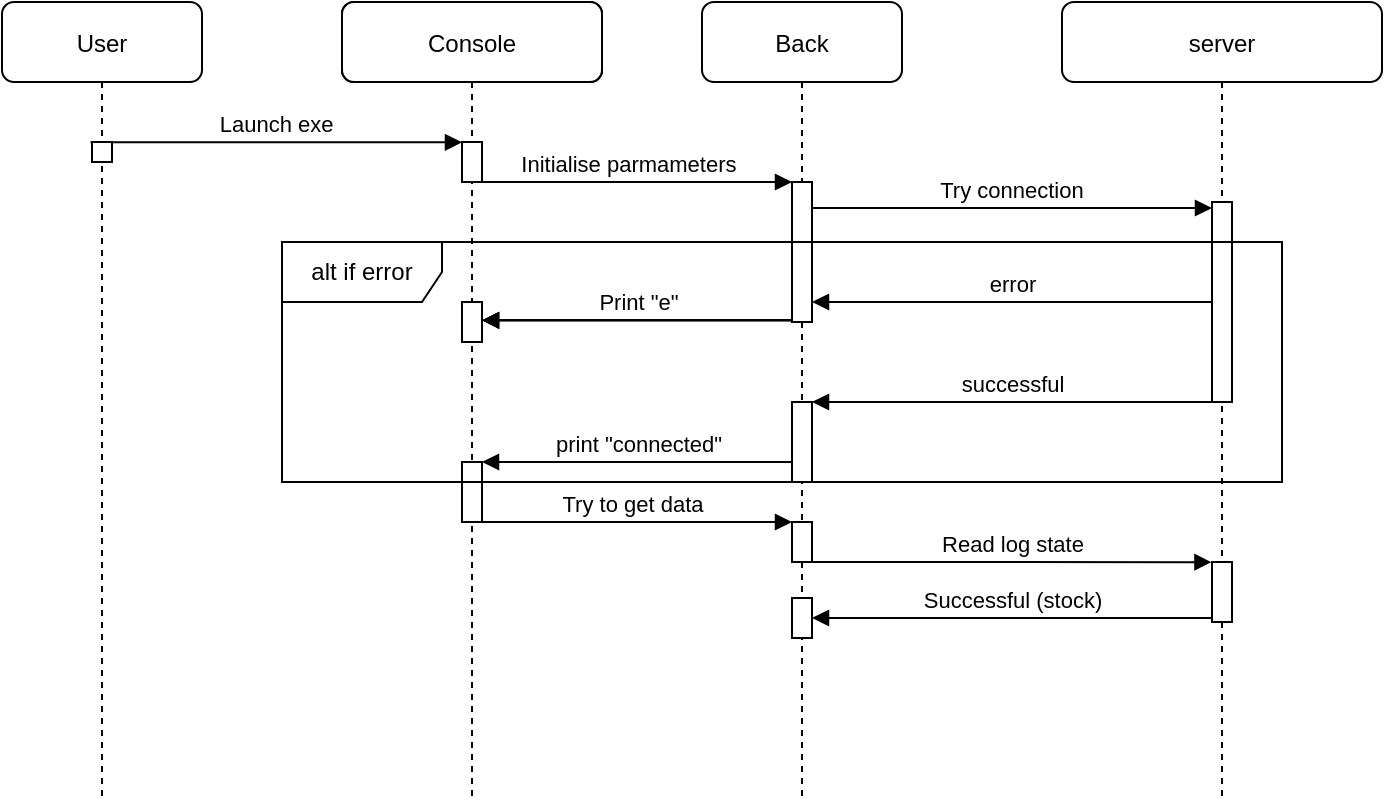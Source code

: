 <mxfile version="20.7.2" type="onedrive"><diagram id="axHUX0fS9Ukx03HSkemn" name="Page-1"><mxGraphModel dx="1769" dy="931" grid="1" gridSize="10" guides="1" tooltips="1" connect="1" arrows="1" fold="1" page="1" pageScale="1" pageWidth="827" pageHeight="1169" math="0" shadow="0"><root><mxCell id="0"/><mxCell id="1" parent="0"/><mxCell id="wlMc8UXqlOiO8jdMDO97-1" value="Console" style="shape=umlLifeline;perimeter=lifelinePerimeter;container=1;collapsible=0;recursiveResize=0;rounded=1;shadow=0;strokeWidth=1;" vertex="1" parent="1"><mxGeometry x="120" y="80" width="130" height="400" as="geometry"/></mxCell><mxCell id="wlMc8UXqlOiO8jdMDO97-2" value="" style="points=[];perimeter=orthogonalPerimeter;rounded=0;shadow=0;strokeWidth=1;" vertex="1" parent="wlMc8UXqlOiO8jdMDO97-1"><mxGeometry x="60" y="70" width="10" height="20" as="geometry"/></mxCell><mxCell id="wlMc8UXqlOiO8jdMDO97-3" value="" style="points=[];perimeter=orthogonalPerimeter;rounded=0;shadow=0;strokeWidth=1;" vertex="1" parent="wlMc8UXqlOiO8jdMDO97-1"><mxGeometry x="60" y="150" width="10" height="20" as="geometry"/></mxCell><mxCell id="wlMc8UXqlOiO8jdMDO97-4" value="Print &quot;e&quot;" style="html=1;verticalAlign=bottom;endArrow=block;rounded=0;" edge="1" parent="wlMc8UXqlOiO8jdMDO97-1" target="wlMc8UXqlOiO8jdMDO97-3"><mxGeometry width="80" relative="1" as="geometry"><mxPoint x="225" y="159.17" as="sourcePoint"/><mxPoint x="120" y="180" as="targetPoint"/></mxGeometry></mxCell><mxCell id="wlMc8UXqlOiO8jdMDO97-5" value="" style="points=[];perimeter=orthogonalPerimeter;rounded=0;shadow=0;strokeWidth=1;" vertex="1" parent="wlMc8UXqlOiO8jdMDO97-1"><mxGeometry x="60" y="230" width="10" height="30" as="geometry"/></mxCell><mxCell id="wlMc8UXqlOiO8jdMDO97-6" value="Back" style="shape=umlLifeline;perimeter=lifelinePerimeter;container=1;collapsible=0;recursiveResize=0;rounded=1;shadow=0;strokeWidth=1;" vertex="1" parent="1"><mxGeometry x="300" y="80" width="100" height="400" as="geometry"/></mxCell><mxCell id="wlMc8UXqlOiO8jdMDO97-7" value="" style="points=[];perimeter=orthogonalPerimeter;rounded=0;shadow=0;strokeWidth=1;" vertex="1" parent="wlMc8UXqlOiO8jdMDO97-6"><mxGeometry x="45" y="90" width="10" height="70" as="geometry"/></mxCell><mxCell id="wlMc8UXqlOiO8jdMDO97-8" value="" style="points=[];perimeter=orthogonalPerimeter;rounded=0;shadow=0;strokeWidth=1;" vertex="1" parent="wlMc8UXqlOiO8jdMDO97-6"><mxGeometry x="45" y="200" width="10" height="40" as="geometry"/></mxCell><mxCell id="wlMc8UXqlOiO8jdMDO97-9" value="print &quot;connected&quot;" style="html=1;verticalAlign=bottom;endArrow=block;rounded=0;" edge="1" parent="wlMc8UXqlOiO8jdMDO97-6" target="wlMc8UXqlOiO8jdMDO97-5"><mxGeometry width="80" relative="1" as="geometry"><mxPoint x="45.0" y="230.0" as="sourcePoint"/><mxPoint x="-120" y="230" as="targetPoint"/></mxGeometry></mxCell><mxCell id="wlMc8UXqlOiO8jdMDO97-10" value="" style="points=[];perimeter=orthogonalPerimeter;rounded=0;shadow=0;strokeWidth=1;" vertex="1" parent="wlMc8UXqlOiO8jdMDO97-6"><mxGeometry x="45" y="260" width="10" height="20" as="geometry"/></mxCell><mxCell id="wlMc8UXqlOiO8jdMDO97-13" value="Console" style="shape=umlLifeline;perimeter=lifelinePerimeter;container=1;collapsible=0;recursiveResize=0;rounded=1;shadow=0;strokeWidth=1;" vertex="1" parent="wlMc8UXqlOiO8jdMDO97-6"><mxGeometry x="-180" width="130" height="400" as="geometry"/></mxCell><mxCell id="wlMc8UXqlOiO8jdMDO97-14" value="" style="points=[];perimeter=orthogonalPerimeter;rounded=0;shadow=0;strokeWidth=1;" vertex="1" parent="wlMc8UXqlOiO8jdMDO97-13"><mxGeometry x="60" y="70" width="10" height="20" as="geometry"/></mxCell><mxCell id="wlMc8UXqlOiO8jdMDO97-15" value="" style="points=[];perimeter=orthogonalPerimeter;rounded=0;shadow=0;strokeWidth=1;" vertex="1" parent="wlMc8UXqlOiO8jdMDO97-13"><mxGeometry x="60" y="150" width="10" height="20" as="geometry"/></mxCell><mxCell id="wlMc8UXqlOiO8jdMDO97-16" value="Print &quot;e&quot;" style="html=1;verticalAlign=bottom;endArrow=block;rounded=0;" edge="1" parent="wlMc8UXqlOiO8jdMDO97-13" target="wlMc8UXqlOiO8jdMDO97-15"><mxGeometry width="80" relative="1" as="geometry"><mxPoint x="225" y="159.17" as="sourcePoint"/><mxPoint x="120" y="180" as="targetPoint"/></mxGeometry></mxCell><mxCell id="wlMc8UXqlOiO8jdMDO97-17" value="" style="points=[];perimeter=orthogonalPerimeter;rounded=0;shadow=0;strokeWidth=1;" vertex="1" parent="wlMc8UXqlOiO8jdMDO97-13"><mxGeometry x="60" y="230" width="10" height="30" as="geometry"/></mxCell><mxCell id="wlMc8UXqlOiO8jdMDO97-18" value="Console" style="shape=umlLifeline;perimeter=lifelinePerimeter;container=1;collapsible=0;recursiveResize=0;rounded=1;shadow=0;strokeWidth=1;" vertex="1" parent="wlMc8UXqlOiO8jdMDO97-6"><mxGeometry x="-180" width="130" height="400" as="geometry"/></mxCell><mxCell id="wlMc8UXqlOiO8jdMDO97-19" value="" style="points=[];perimeter=orthogonalPerimeter;rounded=0;shadow=0;strokeWidth=1;" vertex="1" parent="wlMc8UXqlOiO8jdMDO97-18"><mxGeometry x="60" y="70" width="10" height="20" as="geometry"/></mxCell><mxCell id="wlMc8UXqlOiO8jdMDO97-20" value="" style="points=[];perimeter=orthogonalPerimeter;rounded=0;shadow=0;strokeWidth=1;" vertex="1" parent="wlMc8UXqlOiO8jdMDO97-18"><mxGeometry x="60" y="150" width="10" height="20" as="geometry"/></mxCell><mxCell id="wlMc8UXqlOiO8jdMDO97-21" value="Print &quot;e&quot;" style="html=1;verticalAlign=bottom;endArrow=block;rounded=0;" edge="1" parent="wlMc8UXqlOiO8jdMDO97-18" target="wlMc8UXqlOiO8jdMDO97-20"><mxGeometry width="80" relative="1" as="geometry"><mxPoint x="225" y="159.17" as="sourcePoint"/><mxPoint x="120" y="180" as="targetPoint"/></mxGeometry></mxCell><mxCell id="wlMc8UXqlOiO8jdMDO97-22" value="" style="points=[];perimeter=orthogonalPerimeter;rounded=0;shadow=0;strokeWidth=1;" vertex="1" parent="wlMc8UXqlOiO8jdMDO97-18"><mxGeometry x="60" y="230" width="10" height="30" as="geometry"/></mxCell><mxCell id="wlMc8UXqlOiO8jdMDO97-47" value="" style="points=[];perimeter=orthogonalPerimeter;rounded=0;shadow=0;strokeWidth=1;" vertex="1" parent="wlMc8UXqlOiO8jdMDO97-6"><mxGeometry x="45" y="298" width="10" height="20" as="geometry"/></mxCell><mxCell id="wlMc8UXqlOiO8jdMDO97-29" value="Initialise parmameters " style="verticalAlign=bottom;endArrow=block;entryX=0;entryY=0;shadow=0;strokeWidth=1;" edge="1" parent="1" source="wlMc8UXqlOiO8jdMDO97-1" target="wlMc8UXqlOiO8jdMDO97-7"><mxGeometry relative="1" as="geometry"><mxPoint x="275" y="160" as="sourcePoint"/></mxGeometry></mxCell><mxCell id="wlMc8UXqlOiO8jdMDO97-30" value="server" style="shape=umlLifeline;perimeter=lifelinePerimeter;container=1;collapsible=0;recursiveResize=0;rounded=1;shadow=0;strokeWidth=1;" vertex="1" parent="1"><mxGeometry x="480" y="80" width="160" height="400" as="geometry"/></mxCell><mxCell id="wlMc8UXqlOiO8jdMDO97-31" value="" style="points=[];perimeter=orthogonalPerimeter;rounded=0;shadow=0;strokeWidth=1;" vertex="1" parent="wlMc8UXqlOiO8jdMDO97-30"><mxGeometry x="75" y="100" width="10" height="100" as="geometry"/></mxCell><mxCell id="wlMc8UXqlOiO8jdMDO97-32" value="Launch exe" style="verticalAlign=bottom;endArrow=block;shadow=0;strokeWidth=1;exitX=0.929;exitY=0.014;exitDx=0;exitDy=0;exitPerimeter=0;" edge="1" parent="1" target="wlMc8UXqlOiO8jdMDO97-2"><mxGeometry relative="1" as="geometry"><mxPoint x="-5.71" y="150.14" as="sourcePoint"/><mxPoint x="160" y="170" as="targetPoint"/></mxGeometry></mxCell><mxCell id="wlMc8UXqlOiO8jdMDO97-33" value="Try connection" style="verticalAlign=bottom;endArrow=block;shadow=0;strokeWidth=1;" edge="1" parent="1"><mxGeometry relative="1" as="geometry"><mxPoint x="355" y="183" as="sourcePoint"/><mxPoint x="555" y="183" as="targetPoint"/></mxGeometry></mxCell><mxCell id="wlMc8UXqlOiO8jdMDO97-34" value="successful" style="html=1;verticalAlign=bottom;endArrow=block;rounded=0;" edge="1" parent="1" source="wlMc8UXqlOiO8jdMDO97-31" target="wlMc8UXqlOiO8jdMDO97-8"><mxGeometry width="80" relative="1" as="geometry"><mxPoint x="555" y="249.76" as="sourcePoint"/><mxPoint x="400" y="280" as="targetPoint"/></mxGeometry></mxCell><mxCell id="wlMc8UXqlOiO8jdMDO97-35" value="Try to get data" style="html=1;verticalAlign=bottom;endArrow=block;rounded=0;exitX=0.5;exitY=1;exitDx=0;exitDy=0;exitPerimeter=0;" edge="1" parent="1" source="wlMc8UXqlOiO8jdMDO97-5" target="wlMc8UXqlOiO8jdMDO97-10"><mxGeometry width="80" relative="1" as="geometry"><mxPoint x="180" y="350" as="sourcePoint"/><mxPoint x="260" y="350" as="targetPoint"/></mxGeometry></mxCell><mxCell id="wlMc8UXqlOiO8jdMDO97-36" value="" style="points=[];perimeter=orthogonalPerimeter;rounded=0;shadow=0;strokeWidth=1;" vertex="1" parent="1"><mxGeometry x="555" y="360" width="10" height="30" as="geometry"/></mxCell><mxCell id="wlMc8UXqlOiO8jdMDO97-38" value="Successful (stock)" style="html=1;verticalAlign=bottom;endArrow=block;rounded=0;" edge="1" parent="1"><mxGeometry width="80" relative="1" as="geometry"><mxPoint x="555.0" y="388.0" as="sourcePoint"/><mxPoint x="355.0" y="388.0" as="targetPoint"/></mxGeometry></mxCell><mxCell id="wlMc8UXqlOiO8jdMDO97-39" value="Read log state" style="html=1;verticalAlign=bottom;endArrow=block;rounded=0;entryX=-0.029;entryY=0.003;entryDx=0;entryDy=0;entryPerimeter=0;" edge="1" parent="1" source="wlMc8UXqlOiO8jdMDO97-10" target="wlMc8UXqlOiO8jdMDO97-36"><mxGeometry width="80" relative="1" as="geometry"><mxPoint x="360" y="370" as="sourcePoint"/><mxPoint x="440" y="370" as="targetPoint"/></mxGeometry></mxCell><mxCell id="wlMc8UXqlOiO8jdMDO97-40" value="error" style="html=1;verticalAlign=bottom;endArrow=block;rounded=0;" edge="1" parent="1" source="wlMc8UXqlOiO8jdMDO97-31" target="wlMc8UXqlOiO8jdMDO97-7"><mxGeometry width="80" relative="1" as="geometry"><mxPoint x="555" y="220.0" as="sourcePoint"/><mxPoint x="435" y="220.0" as="targetPoint"/></mxGeometry></mxCell><mxCell id="wlMc8UXqlOiO8jdMDO97-42" value="User" style="shape=umlLifeline;perimeter=lifelinePerimeter;container=1;collapsible=0;recursiveResize=0;rounded=1;shadow=0;strokeWidth=1;" vertex="1" parent="1"><mxGeometry x="-50" y="80" width="100" height="400" as="geometry"/></mxCell><mxCell id="wlMc8UXqlOiO8jdMDO97-43" value="" style="points=[];perimeter=orthogonalPerimeter;rounded=0;shadow=0;strokeWidth=1;" vertex="1" parent="wlMc8UXqlOiO8jdMDO97-42"><mxGeometry x="45" y="70" width="10" height="10" as="geometry"/></mxCell><mxCell id="wlMc8UXqlOiO8jdMDO97-45" value="alt if error" style="shape=umlFrame;whiteSpace=wrap;html=1;width=80;height=30;" vertex="1" parent="1"><mxGeometry x="90" y="200" width="500" height="120" as="geometry"/></mxCell></root></mxGraphModel></diagram></mxfile>